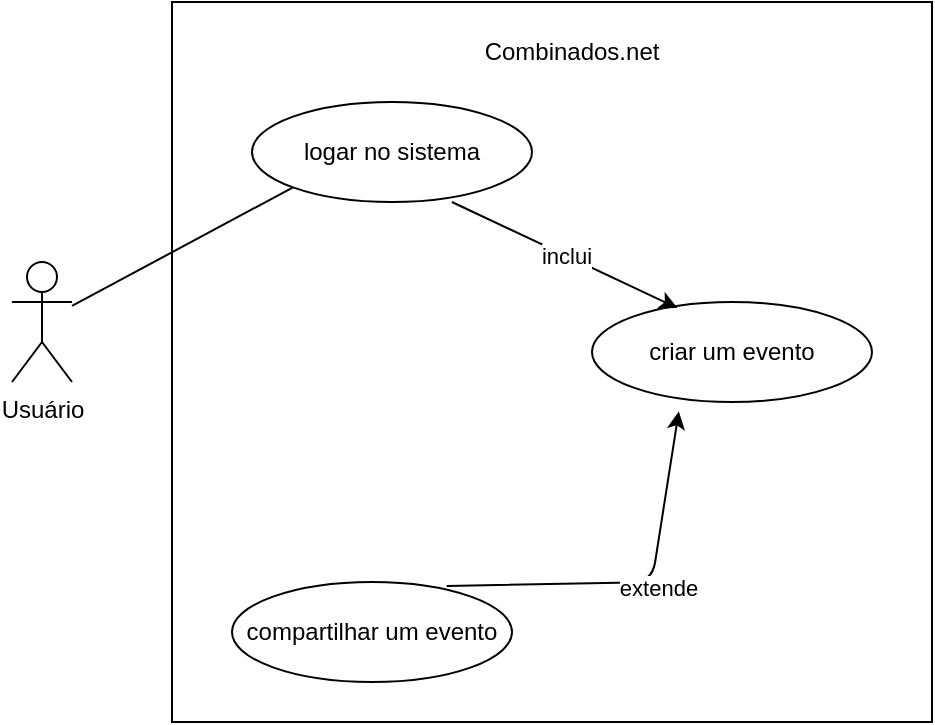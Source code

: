 <mxfile>
    <diagram id="mEzSfYppKcivNNCRlda4" name="Página-1">
        <mxGraphModel dx="592" dy="357" grid="1" gridSize="10" guides="1" tooltips="1" connect="1" arrows="1" fold="1" page="1" pageScale="1" pageWidth="827" pageHeight="1169" math="0" shadow="0">
            <root>
                <mxCell id="0"/>
                <mxCell id="1" parent="0"/>
                <mxCell id="2" value="" style="rounded=0;whiteSpace=wrap;html=1;" vertex="1" parent="1">
                    <mxGeometry x="110" width="380" height="360" as="geometry"/>
                </mxCell>
                <mxCell id="3" value="Combinados.net" style="text;html=1;strokeColor=none;fillColor=none;align=center;verticalAlign=middle;whiteSpace=wrap;rounded=0;" vertex="1" parent="1">
                    <mxGeometry x="280" y="10" width="60" height="30" as="geometry"/>
                </mxCell>
                <mxCell id="4" value="Usuário" style="shape=umlActor;verticalLabelPosition=bottom;verticalAlign=top;html=1;outlineConnect=0;" vertex="1" parent="1">
                    <mxGeometry x="30" y="130" width="30" height="60" as="geometry"/>
                </mxCell>
                <mxCell id="9" value="logar no sistema" style="ellipse;whiteSpace=wrap;html=1;" vertex="1" parent="1">
                    <mxGeometry x="150" y="50" width="140" height="50" as="geometry"/>
                </mxCell>
                <mxCell id="10" value="" style="endArrow=none;html=1;entryX=0;entryY=1;entryDx=0;entryDy=0;" edge="1" parent="1" source="4" target="9">
                    <mxGeometry width="50" height="50" relative="1" as="geometry">
                        <mxPoint x="280" y="210" as="sourcePoint"/>
                        <mxPoint x="330" y="160" as="targetPoint"/>
                    </mxGeometry>
                </mxCell>
                <mxCell id="12" value="criar um evento" style="ellipse;whiteSpace=wrap;html=1;" vertex="1" parent="1">
                    <mxGeometry x="320" y="150" width="140" height="50" as="geometry"/>
                </mxCell>
                <mxCell id="16" value="compartilhar um evento" style="ellipse;whiteSpace=wrap;html=1;" vertex="1" parent="1">
                    <mxGeometry x="140" y="290" width="140" height="50" as="geometry"/>
                </mxCell>
                <mxCell id="19" value="" style="endArrow=classic;html=1;entryX=0.31;entryY=1.094;entryDx=0;entryDy=0;entryPerimeter=0;exitX=0.767;exitY=0.039;exitDx=0;exitDy=0;exitPerimeter=0;" edge="1" parent="1" source="16" target="12">
                    <mxGeometry relative="1" as="geometry">
                        <mxPoint x="310" y="260" as="sourcePoint"/>
                        <mxPoint x="250" y="180" as="targetPoint"/>
                        <Array as="points">
                            <mxPoint x="350" y="290"/>
                        </Array>
                    </mxGeometry>
                </mxCell>
                <mxCell id="20" value="extende" style="edgeLabel;resizable=0;html=1;align=center;verticalAlign=middle;" connectable="0" vertex="1" parent="19">
                    <mxGeometry relative="1" as="geometry">
                        <mxPoint x="11" y="3" as="offset"/>
                    </mxGeometry>
                </mxCell>
                <mxCell id="27" value="inclui" style="endArrow=classic;html=1;exitX=0.714;exitY=1;exitDx=0;exitDy=0;exitPerimeter=0;entryX=0.305;entryY=0.06;entryDx=0;entryDy=0;entryPerimeter=0;" edge="1" parent="1" source="9" target="12">
                    <mxGeometry relative="1" as="geometry">
                        <mxPoint x="140" y="190" as="sourcePoint"/>
                        <mxPoint x="300" y="190" as="targetPoint"/>
                    </mxGeometry>
                </mxCell>
            </root>
        </mxGraphModel>
    </diagram>
</mxfile>
